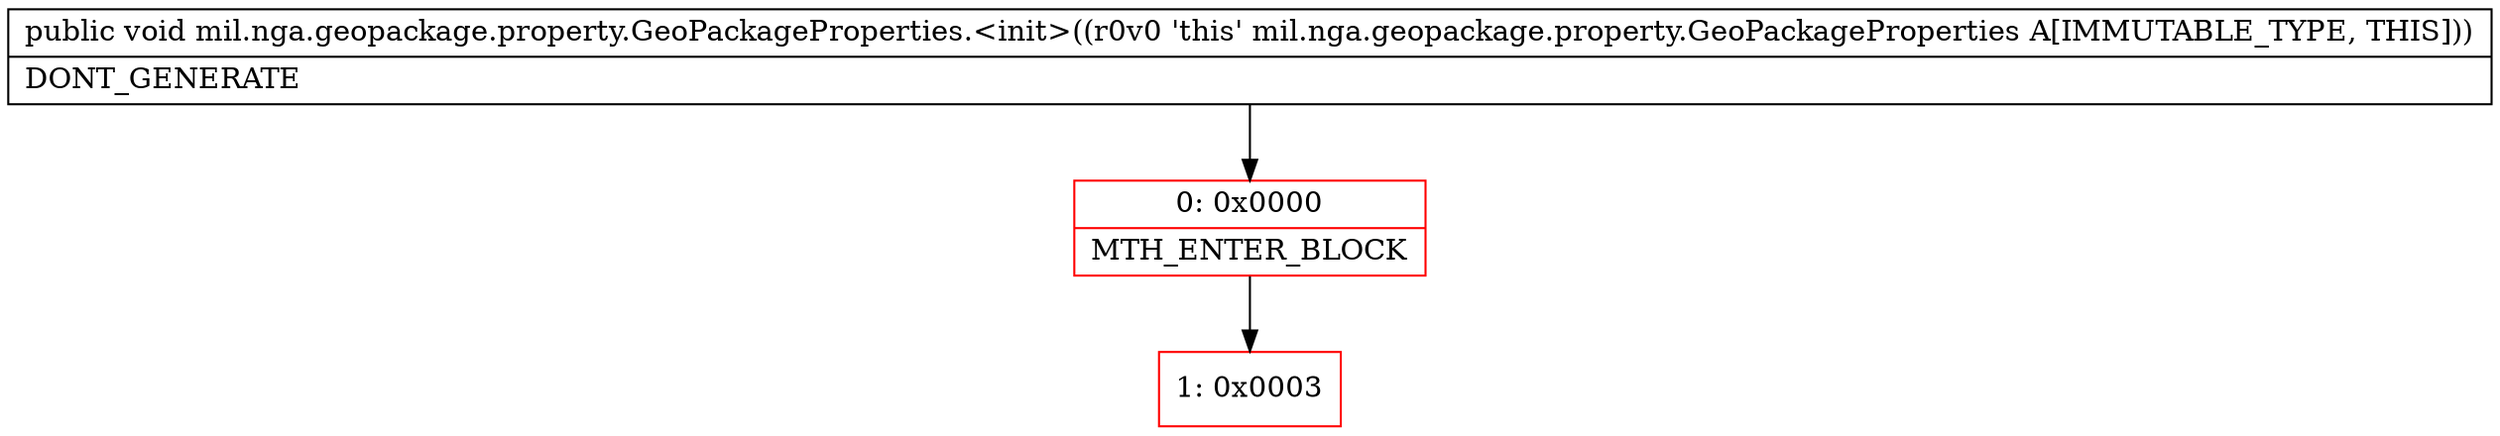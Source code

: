 digraph "CFG formil.nga.geopackage.property.GeoPackageProperties.\<init\>()V" {
subgraph cluster_Region_668110771 {
label = "R(0)";
node [shape=record,color=blue];
}
Node_0 [shape=record,color=red,label="{0\:\ 0x0000|MTH_ENTER_BLOCK\l}"];
Node_1 [shape=record,color=red,label="{1\:\ 0x0003}"];
MethodNode[shape=record,label="{public void mil.nga.geopackage.property.GeoPackageProperties.\<init\>((r0v0 'this' mil.nga.geopackage.property.GeoPackageProperties A[IMMUTABLE_TYPE, THIS]))  | DONT_GENERATE\l}"];
MethodNode -> Node_0;
Node_0 -> Node_1;
}

